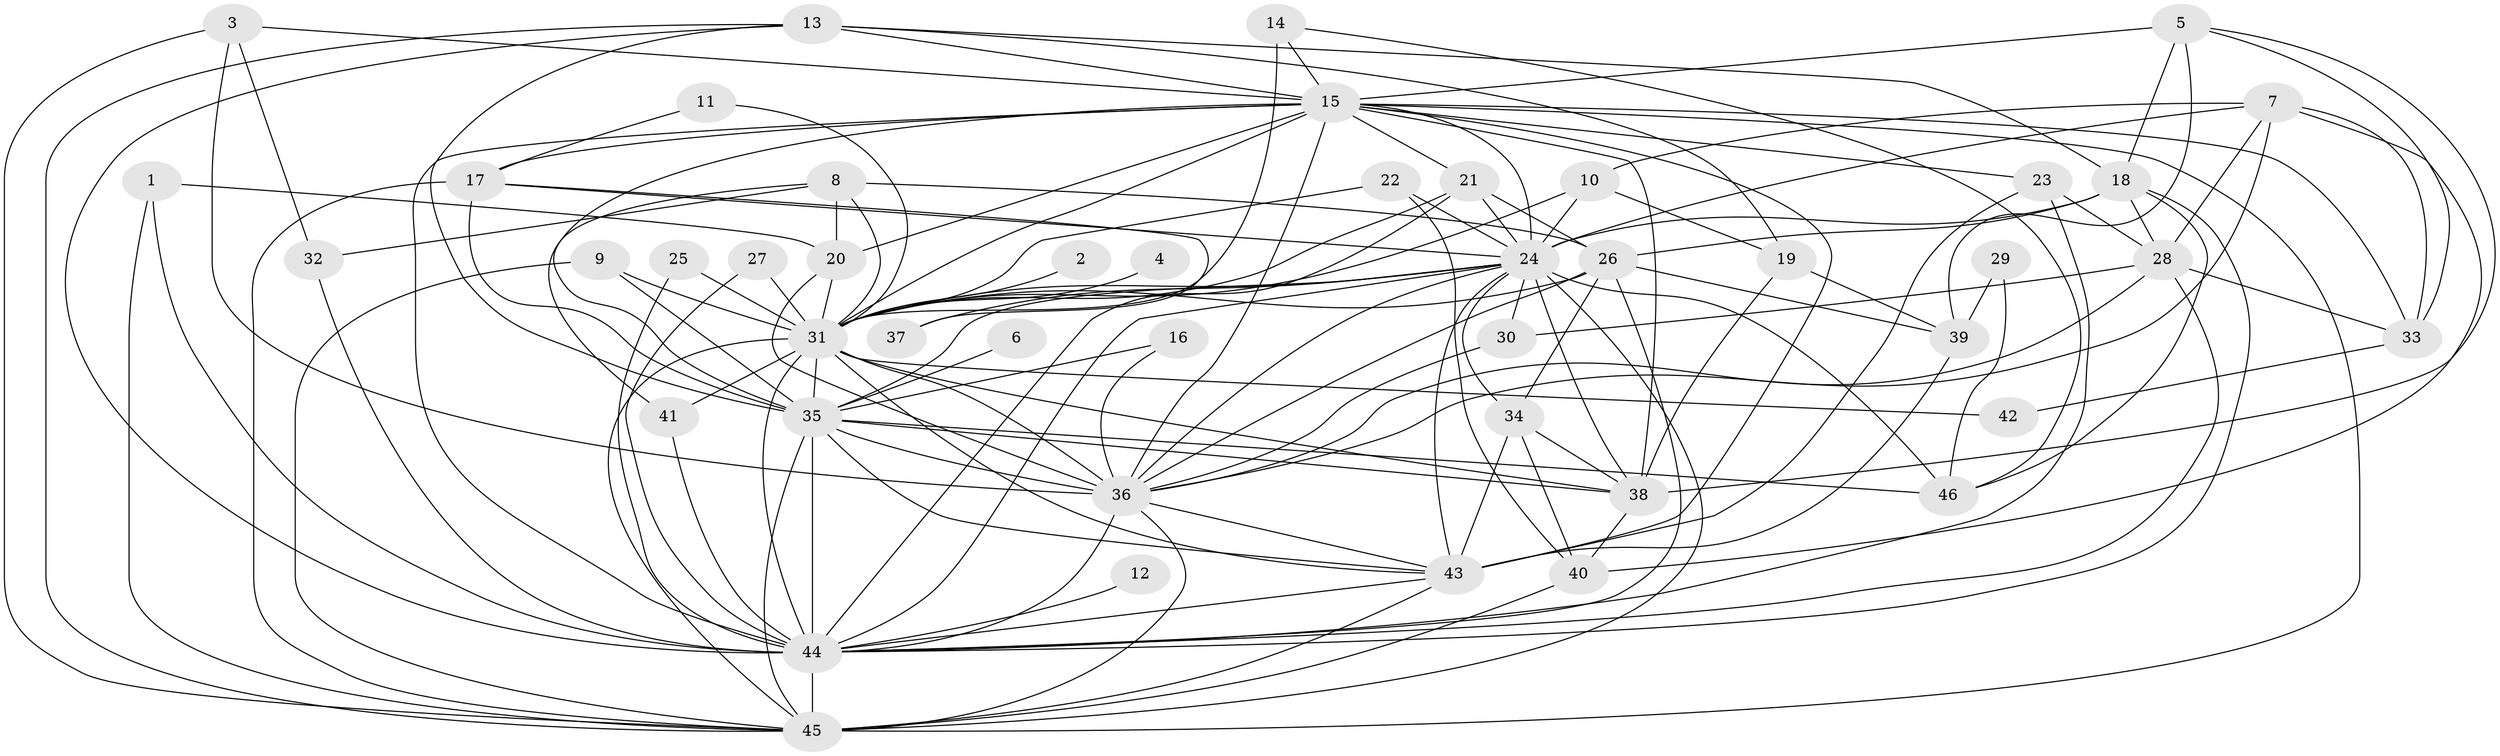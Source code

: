 // original degree distribution, {16: 0.02654867256637168, 25: 0.008849557522123894, 17: 0.017699115044247787, 20: 0.017699115044247787, 39: 0.008849557522123894, 21: 0.008849557522123894, 8: 0.008849557522123894, 3: 0.1415929203539823, 5: 0.08849557522123894, 6: 0.02654867256637168, 9: 0.008849557522123894, 4: 0.07964601769911504, 2: 0.5575221238938053}
// Generated by graph-tools (version 1.1) at 2025/36/03/04/25 23:36:28]
// undirected, 46 vertices, 138 edges
graph export_dot {
  node [color=gray90,style=filled];
  1;
  2;
  3;
  4;
  5;
  6;
  7;
  8;
  9;
  10;
  11;
  12;
  13;
  14;
  15;
  16;
  17;
  18;
  19;
  20;
  21;
  22;
  23;
  24;
  25;
  26;
  27;
  28;
  29;
  30;
  31;
  32;
  33;
  34;
  35;
  36;
  37;
  38;
  39;
  40;
  41;
  42;
  43;
  44;
  45;
  46;
  1 -- 20 [weight=1.0];
  1 -- 44 [weight=1.0];
  1 -- 45 [weight=1.0];
  2 -- 31 [weight=1.0];
  3 -- 15 [weight=1.0];
  3 -- 32 [weight=1.0];
  3 -- 36 [weight=1.0];
  3 -- 45 [weight=1.0];
  4 -- 31 [weight=1.0];
  5 -- 15 [weight=1.0];
  5 -- 18 [weight=1.0];
  5 -- 33 [weight=1.0];
  5 -- 38 [weight=1.0];
  5 -- 39 [weight=1.0];
  6 -- 35 [weight=1.0];
  7 -- 10 [weight=1.0];
  7 -- 24 [weight=3.0];
  7 -- 28 [weight=1.0];
  7 -- 33 [weight=1.0];
  7 -- 36 [weight=1.0];
  7 -- 40 [weight=1.0];
  8 -- 20 [weight=1.0];
  8 -- 26 [weight=1.0];
  8 -- 31 [weight=1.0];
  8 -- 32 [weight=1.0];
  8 -- 41 [weight=1.0];
  9 -- 31 [weight=1.0];
  9 -- 35 [weight=1.0];
  9 -- 45 [weight=1.0];
  10 -- 19 [weight=1.0];
  10 -- 24 [weight=1.0];
  10 -- 31 [weight=2.0];
  11 -- 17 [weight=1.0];
  11 -- 31 [weight=1.0];
  12 -- 44 [weight=1.0];
  13 -- 15 [weight=1.0];
  13 -- 18 [weight=1.0];
  13 -- 19 [weight=1.0];
  13 -- 35 [weight=1.0];
  13 -- 44 [weight=1.0];
  13 -- 45 [weight=1.0];
  14 -- 15 [weight=1.0];
  14 -- 31 [weight=2.0];
  14 -- 46 [weight=1.0];
  15 -- 17 [weight=1.0];
  15 -- 20 [weight=1.0];
  15 -- 21 [weight=1.0];
  15 -- 23 [weight=1.0];
  15 -- 24 [weight=4.0];
  15 -- 31 [weight=3.0];
  15 -- 33 [weight=1.0];
  15 -- 35 [weight=2.0];
  15 -- 36 [weight=2.0];
  15 -- 38 [weight=1.0];
  15 -- 43 [weight=2.0];
  15 -- 44 [weight=2.0];
  15 -- 45 [weight=2.0];
  16 -- 35 [weight=1.0];
  16 -- 36 [weight=1.0];
  17 -- 24 [weight=1.0];
  17 -- 35 [weight=1.0];
  17 -- 37 [weight=1.0];
  17 -- 45 [weight=1.0];
  18 -- 24 [weight=2.0];
  18 -- 26 [weight=1.0];
  18 -- 28 [weight=1.0];
  18 -- 44 [weight=1.0];
  18 -- 46 [weight=1.0];
  19 -- 38 [weight=1.0];
  19 -- 39 [weight=1.0];
  20 -- 31 [weight=1.0];
  20 -- 36 [weight=1.0];
  21 -- 24 [weight=1.0];
  21 -- 26 [weight=1.0];
  21 -- 31 [weight=1.0];
  21 -- 44 [weight=1.0];
  22 -- 24 [weight=1.0];
  22 -- 31 [weight=1.0];
  22 -- 40 [weight=1.0];
  23 -- 28 [weight=1.0];
  23 -- 43 [weight=1.0];
  23 -- 44 [weight=1.0];
  24 -- 30 [weight=1.0];
  24 -- 31 [weight=3.0];
  24 -- 34 [weight=1.0];
  24 -- 35 [weight=2.0];
  24 -- 36 [weight=2.0];
  24 -- 37 [weight=1.0];
  24 -- 38 [weight=1.0];
  24 -- 43 [weight=4.0];
  24 -- 44 [weight=2.0];
  24 -- 45 [weight=2.0];
  24 -- 46 [weight=1.0];
  25 -- 31 [weight=1.0];
  25 -- 44 [weight=1.0];
  26 -- 31 [weight=2.0];
  26 -- 34 [weight=1.0];
  26 -- 36 [weight=2.0];
  26 -- 39 [weight=1.0];
  26 -- 44 [weight=1.0];
  27 -- 31 [weight=1.0];
  27 -- 44 [weight=1.0];
  28 -- 30 [weight=1.0];
  28 -- 33 [weight=1.0];
  28 -- 36 [weight=1.0];
  28 -- 44 [weight=1.0];
  29 -- 39 [weight=1.0];
  29 -- 46 [weight=1.0];
  30 -- 36 [weight=1.0];
  31 -- 35 [weight=1.0];
  31 -- 36 [weight=3.0];
  31 -- 38 [weight=1.0];
  31 -- 41 [weight=2.0];
  31 -- 42 [weight=2.0];
  31 -- 43 [weight=2.0];
  31 -- 44 [weight=2.0];
  31 -- 45 [weight=2.0];
  32 -- 44 [weight=1.0];
  33 -- 42 [weight=1.0];
  34 -- 38 [weight=1.0];
  34 -- 40 [weight=1.0];
  34 -- 43 [weight=1.0];
  35 -- 36 [weight=2.0];
  35 -- 38 [weight=1.0];
  35 -- 43 [weight=2.0];
  35 -- 44 [weight=1.0];
  35 -- 45 [weight=1.0];
  35 -- 46 [weight=1.0];
  36 -- 43 [weight=1.0];
  36 -- 44 [weight=2.0];
  36 -- 45 [weight=1.0];
  38 -- 40 [weight=1.0];
  39 -- 43 [weight=1.0];
  40 -- 45 [weight=1.0];
  41 -- 44 [weight=2.0];
  43 -- 44 [weight=1.0];
  43 -- 45 [weight=2.0];
  44 -- 45 [weight=1.0];
}
